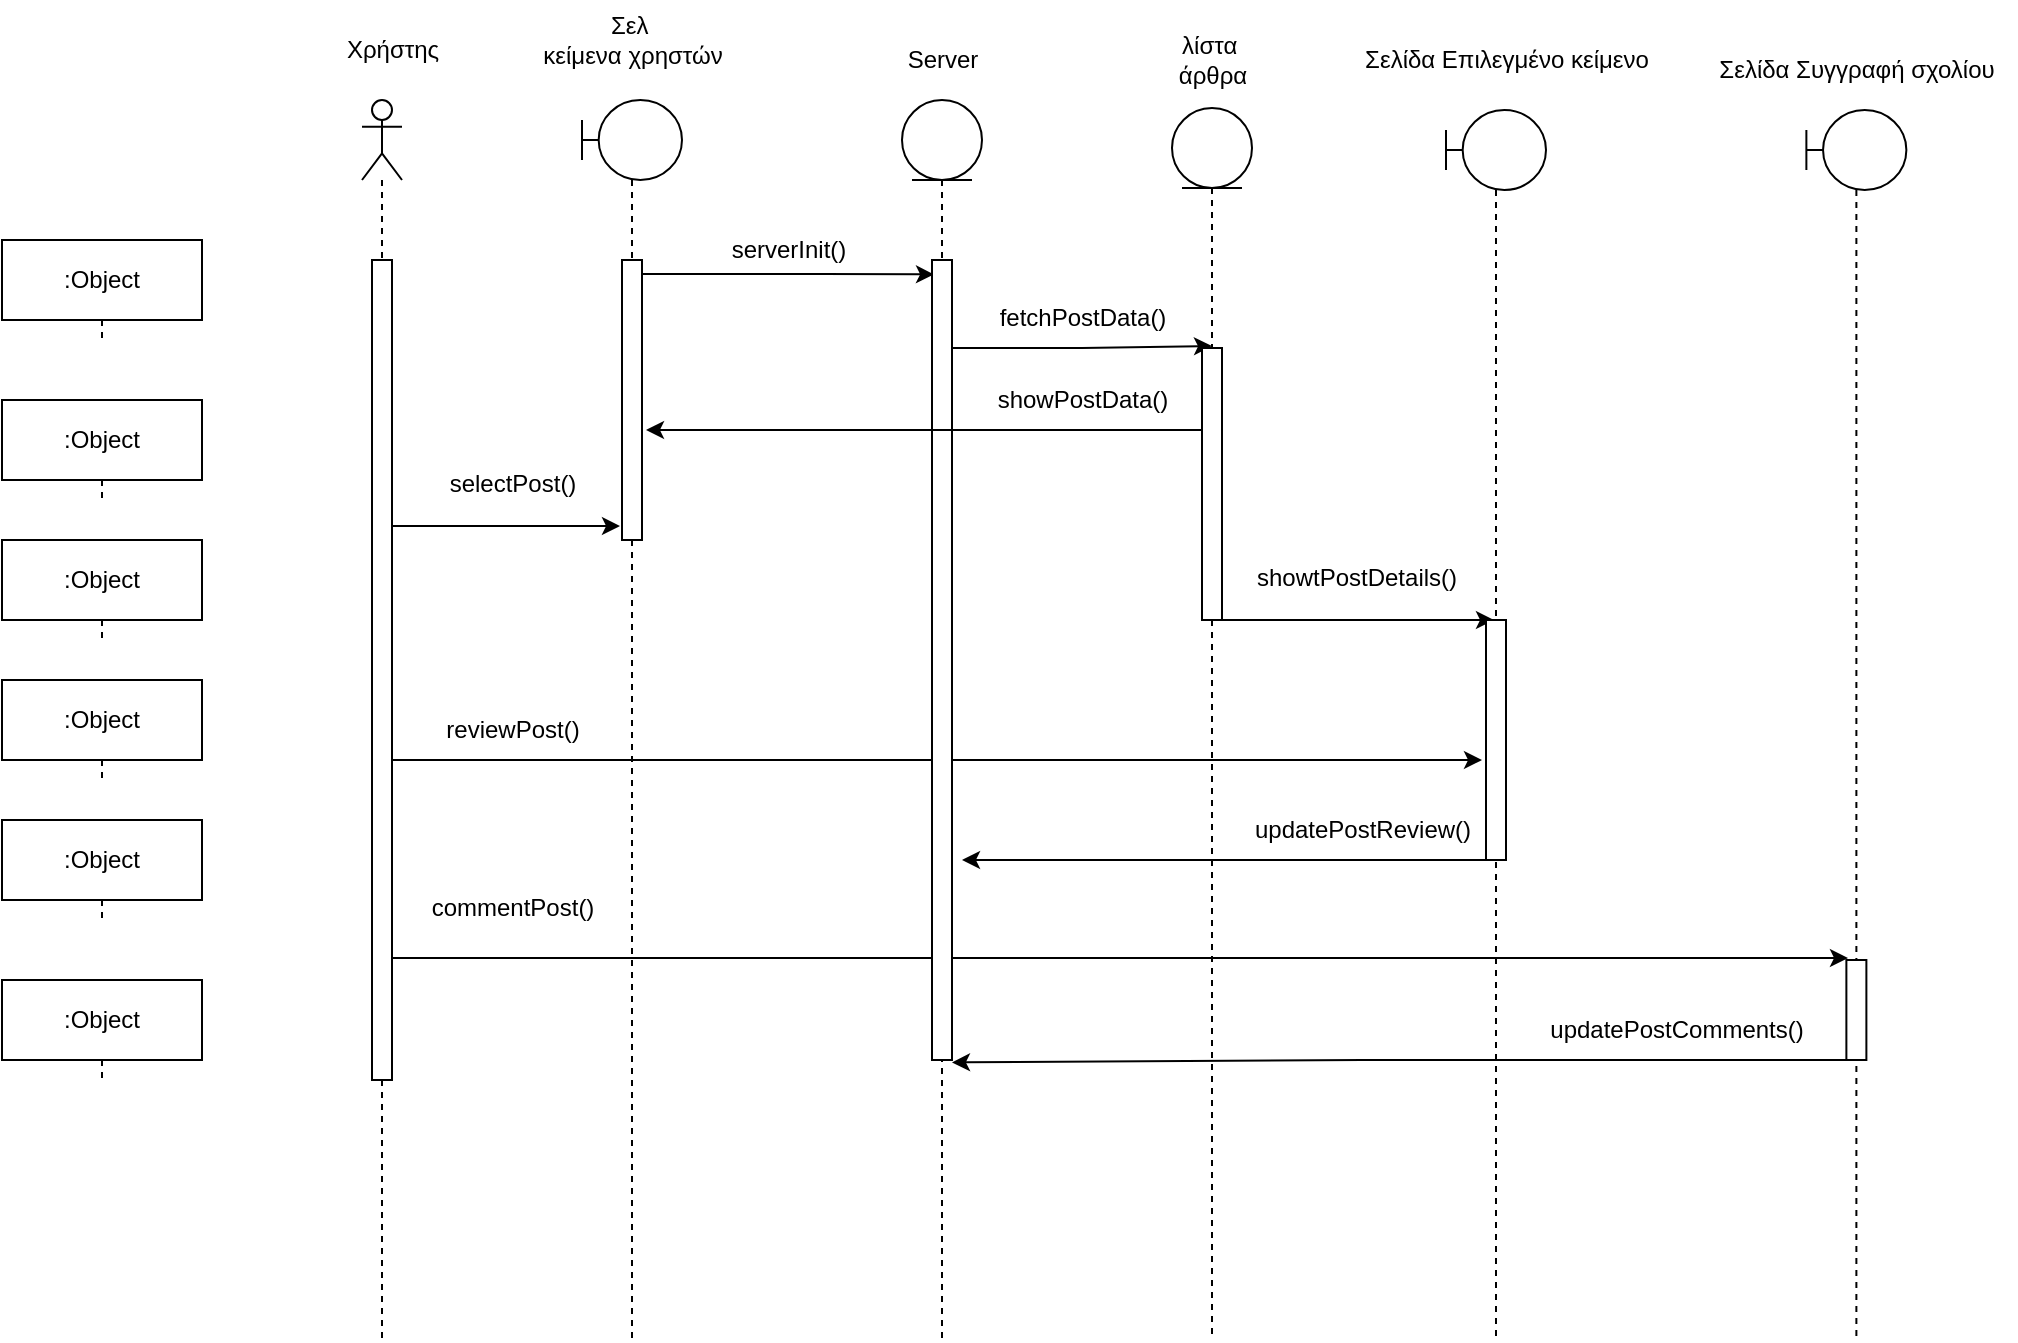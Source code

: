 <mxfile version="21.2.1" type="device">
  <diagram name="Page-1" id="_0eS75nT1C1AOaZOZIGC">
    <mxGraphModel dx="2529" dy="870" grid="1" gridSize="10" guides="1" tooltips="1" connect="1" arrows="1" fold="1" page="1" pageScale="1" pageWidth="850" pageHeight="1100" math="0" shadow="0">
      <root>
        <mxCell id="0" />
        <mxCell id="1" parent="0" />
        <mxCell id="P5B2Entr7xozEBkngnMB-3" value="" style="shape=umlLifeline;perimeter=lifelinePerimeter;whiteSpace=wrap;html=1;container=1;dropTarget=0;collapsible=0;recursiveResize=0;outlineConnect=0;portConstraint=eastwest;newEdgeStyle={&quot;edgeStyle&quot;:&quot;elbowEdgeStyle&quot;,&quot;elbow&quot;:&quot;vertical&quot;,&quot;curved&quot;:0,&quot;rounded&quot;:0};participant=umlBoundary;" vertex="1" parent="1">
          <mxGeometry x="732.19" y="265" width="50" height="615" as="geometry" />
        </mxCell>
        <mxCell id="P5B2Entr7xozEBkngnMB-6" value="" style="shape=umlLifeline;perimeter=lifelinePerimeter;whiteSpace=wrap;html=1;container=1;dropTarget=0;collapsible=0;recursiveResize=0;outlineConnect=0;portConstraint=eastwest;newEdgeStyle={&quot;edgeStyle&quot;:&quot;elbowEdgeStyle&quot;,&quot;elbow&quot;:&quot;vertical&quot;,&quot;curved&quot;:0,&quot;rounded&quot;:0};participant=umlBoundary;" vertex="1" parent="1">
          <mxGeometry x="120" y="260" width="50" height="620" as="geometry" />
        </mxCell>
        <mxCell id="P5B2Entr7xozEBkngnMB-8" value="" style="shape=umlLifeline;perimeter=lifelinePerimeter;whiteSpace=wrap;html=1;container=1;dropTarget=0;collapsible=0;recursiveResize=0;outlineConnect=0;portConstraint=eastwest;newEdgeStyle={&quot;edgeStyle&quot;:&quot;elbowEdgeStyle&quot;,&quot;elbow&quot;:&quot;vertical&quot;,&quot;curved&quot;:0,&quot;rounded&quot;:0};participant=umlBoundary;" vertex="1" parent="1">
          <mxGeometry x="552" y="265" width="50" height="615" as="geometry" />
        </mxCell>
        <mxCell id="P5B2Entr7xozEBkngnMB-10" value="" style="shape=umlLifeline;perimeter=lifelinePerimeter;whiteSpace=wrap;html=1;container=1;dropTarget=0;collapsible=0;recursiveResize=0;outlineConnect=0;portConstraint=eastwest;newEdgeStyle={&quot;edgeStyle&quot;:&quot;elbowEdgeStyle&quot;,&quot;elbow&quot;:&quot;vertical&quot;,&quot;curved&quot;:0,&quot;rounded&quot;:0};participant=umlEntity;" vertex="1" parent="1">
          <mxGeometry x="280" y="260" width="40" height="620" as="geometry" />
        </mxCell>
        <mxCell id="P5B2Entr7xozEBkngnMB-12" value="" style="shape=umlLifeline;perimeter=lifelinePerimeter;whiteSpace=wrap;html=1;container=1;dropTarget=0;collapsible=0;recursiveResize=0;outlineConnect=0;portConstraint=eastwest;newEdgeStyle={&quot;edgeStyle&quot;:&quot;elbowEdgeStyle&quot;,&quot;elbow&quot;:&quot;vertical&quot;,&quot;curved&quot;:0,&quot;rounded&quot;:0};participant=umlActor;" vertex="1" parent="1">
          <mxGeometry x="10" y="260" width="20" height="620" as="geometry" />
        </mxCell>
        <mxCell id="P5B2Entr7xozEBkngnMB-14" value="Σελ&amp;nbsp;&lt;br&gt;κείμενα χρηστών" style="text;html=1;align=center;verticalAlign=middle;resizable=0;points=[];autosize=1;strokeColor=none;fillColor=none;" vertex="1" parent="1">
          <mxGeometry x="90" y="210" width="110" height="40" as="geometry" />
        </mxCell>
        <mxCell id="P5B2Entr7xozEBkngnMB-15" value="Server" style="text;html=1;align=center;verticalAlign=middle;resizable=0;points=[];autosize=1;strokeColor=none;fillColor=none;" vertex="1" parent="1">
          <mxGeometry x="270" y="225" width="60" height="30" as="geometry" />
        </mxCell>
        <mxCell id="P5B2Entr7xozEBkngnMB-16" value="Σελίδα Επιλεγμένο κείμενο" style="text;html=1;align=center;verticalAlign=middle;resizable=0;points=[];autosize=1;strokeColor=none;fillColor=none;" vertex="1" parent="1">
          <mxGeometry x="497" y="225" width="170" height="30" as="geometry" />
        </mxCell>
        <mxCell id="P5B2Entr7xozEBkngnMB-17" value="Σελίδα Συγγραφή σχολίου" style="text;html=1;align=center;verticalAlign=middle;resizable=0;points=[];autosize=1;strokeColor=none;fillColor=none;" vertex="1" parent="1">
          <mxGeometry x="677" y="230" width="160" height="30" as="geometry" />
        </mxCell>
        <mxCell id="P5B2Entr7xozEBkngnMB-19" value=":Object" style="shape=umlLifeline;perimeter=lifelinePerimeter;whiteSpace=wrap;html=1;container=1;collapsible=0;recursiveResize=0;outlineConnect=0;" vertex="1" parent="1">
          <mxGeometry x="-170" y="550" width="100" height="50" as="geometry" />
        </mxCell>
        <mxCell id="P5B2Entr7xozEBkngnMB-20" value=":Object" style="shape=umlLifeline;perimeter=lifelinePerimeter;whiteSpace=wrap;html=1;container=1;collapsible=0;recursiveResize=0;outlineConnect=0;" vertex="1" parent="1">
          <mxGeometry x="-170" y="620" width="100" height="50" as="geometry" />
        </mxCell>
        <mxCell id="P5B2Entr7xozEBkngnMB-21" value=":Object" style="shape=umlLifeline;perimeter=lifelinePerimeter;whiteSpace=wrap;html=1;container=1;collapsible=0;recursiveResize=0;outlineConnect=0;" vertex="1" parent="1">
          <mxGeometry x="-170" y="700" width="100" height="50" as="geometry" />
        </mxCell>
        <mxCell id="P5B2Entr7xozEBkngnMB-22" value=":Object" style="shape=umlLifeline;perimeter=lifelinePerimeter;whiteSpace=wrap;html=1;container=1;collapsible=0;recursiveResize=0;outlineConnect=0;" vertex="1" parent="1">
          <mxGeometry x="-170" y="330" width="100" height="50" as="geometry" />
        </mxCell>
        <mxCell id="P5B2Entr7xozEBkngnMB-23" value=":Object" style="shape=umlLifeline;perimeter=lifelinePerimeter;whiteSpace=wrap;html=1;container=1;collapsible=0;recursiveResize=0;outlineConnect=0;" vertex="1" parent="1">
          <mxGeometry x="-170" y="410" width="100" height="50" as="geometry" />
        </mxCell>
        <mxCell id="P5B2Entr7xozEBkngnMB-24" value=":Object" style="shape=umlLifeline;perimeter=lifelinePerimeter;whiteSpace=wrap;html=1;container=1;collapsible=0;recursiveResize=0;outlineConnect=0;" vertex="1" parent="1">
          <mxGeometry x="-170" y="480" width="100" height="50" as="geometry" />
        </mxCell>
        <mxCell id="P5B2Entr7xozEBkngnMB-26" value="Χρήστης" style="text;html=1;align=center;verticalAlign=middle;resizable=0;points=[];autosize=1;strokeColor=none;fillColor=none;" vertex="1" parent="1">
          <mxGeometry x="-10" y="220" width="70" height="30" as="geometry" />
        </mxCell>
        <mxCell id="P5B2Entr7xozEBkngnMB-86" value="" style="endArrow=classic;html=1;rounded=0;entryX=0.1;entryY=0.018;entryDx=0;entryDy=0;entryPerimeter=0;" edge="1" parent="1" target="P5B2Entr7xozEBkngnMB-114">
          <mxGeometry width="50" height="50" relative="1" as="geometry">
            <mxPoint x="144.5" y="347" as="sourcePoint" />
            <mxPoint x="299.5" y="347" as="targetPoint" />
            <Array as="points">
              <mxPoint x="170" y="347" />
              <mxPoint x="240" y="347" />
            </Array>
          </mxGeometry>
        </mxCell>
        <mxCell id="P5B2Entr7xozEBkngnMB-87" value="serverInit()" style="text;html=1;align=center;verticalAlign=middle;resizable=0;points=[];autosize=1;strokeColor=none;fillColor=none;" vertex="1" parent="1">
          <mxGeometry x="183" y="320" width="80" height="30" as="geometry" />
        </mxCell>
        <mxCell id="P5B2Entr7xozEBkngnMB-90" value="" style="endArrow=classic;html=1;rounded=0;entryX=-0.1;entryY=0.95;entryDx=0;entryDy=0;entryPerimeter=0;" edge="1" parent="1" target="P5B2Entr7xozEBkngnMB-112">
          <mxGeometry width="50" height="50" relative="1" as="geometry">
            <mxPoint x="19.5" y="473" as="sourcePoint" />
            <mxPoint x="145" y="473" as="targetPoint" />
            <Array as="points">
              <mxPoint x="50.5" y="473" />
              <mxPoint x="120.5" y="473" />
            </Array>
          </mxGeometry>
        </mxCell>
        <mxCell id="P5B2Entr7xozEBkngnMB-91" value="selectPost()" style="text;html=1;align=center;verticalAlign=middle;resizable=0;points=[];autosize=1;strokeColor=none;fillColor=none;" vertex="1" parent="1">
          <mxGeometry x="40" y="437" width="90" height="30" as="geometry" />
        </mxCell>
        <mxCell id="P5B2Entr7xozEBkngnMB-92" value="" style="shape=umlLifeline;perimeter=lifelinePerimeter;whiteSpace=wrap;html=1;container=1;dropTarget=0;collapsible=0;recursiveResize=0;outlineConnect=0;portConstraint=eastwest;newEdgeStyle={&quot;edgeStyle&quot;:&quot;elbowEdgeStyle&quot;,&quot;elbow&quot;:&quot;vertical&quot;,&quot;curved&quot;:0,&quot;rounded&quot;:0};participant=umlEntity;" vertex="1" parent="1">
          <mxGeometry x="415" y="264" width="40" height="616" as="geometry" />
        </mxCell>
        <mxCell id="P5B2Entr7xozEBkngnMB-93" value="λίστα&amp;nbsp;&lt;br&gt;άρθρα" style="text;html=1;align=center;verticalAlign=middle;resizable=0;points=[];autosize=1;strokeColor=none;fillColor=none;" vertex="1" parent="1">
          <mxGeometry x="405" y="220" width="60" height="40" as="geometry" />
        </mxCell>
        <mxCell id="P5B2Entr7xozEBkngnMB-95" value="fetchPostData()" style="text;html=1;align=center;verticalAlign=middle;resizable=0;points=[];autosize=1;strokeColor=none;fillColor=none;" vertex="1" parent="1">
          <mxGeometry x="315" y="354" width="110" height="30" as="geometry" />
        </mxCell>
        <mxCell id="P5B2Entr7xozEBkngnMB-96" value="" style="endArrow=classic;html=1;rounded=0;entryX=0.5;entryY=-0.007;entryDx=0;entryDy=0;entryPerimeter=0;" edge="1" parent="1" target="P5B2Entr7xozEBkngnMB-115">
          <mxGeometry width="50" height="50" relative="1" as="geometry">
            <mxPoint x="299.5" y="384" as="sourcePoint" />
            <mxPoint x="434.5" y="384" as="targetPoint" />
            <Array as="points">
              <mxPoint x="370" y="384" />
            </Array>
          </mxGeometry>
        </mxCell>
        <mxCell id="P5B2Entr7xozEBkngnMB-99" value="showPostData()" style="text;html=1;align=center;verticalAlign=middle;resizable=0;points=[];autosize=1;strokeColor=none;fillColor=none;" vertex="1" parent="1">
          <mxGeometry x="315" y="395" width="110" height="30" as="geometry" />
        </mxCell>
        <mxCell id="P5B2Entr7xozEBkngnMB-101" value="showtPostDetails()" style="text;html=1;align=center;verticalAlign=middle;resizable=0;points=[];autosize=1;strokeColor=none;fillColor=none;" vertex="1" parent="1">
          <mxGeometry x="447" y="484" width="120" height="30" as="geometry" />
        </mxCell>
        <mxCell id="P5B2Entr7xozEBkngnMB-103" value="" style="endArrow=classic;html=1;rounded=0;" edge="1" parent="1" source="P5B2Entr7xozEBkngnMB-12">
          <mxGeometry width="50" height="50" relative="1" as="geometry">
            <mxPoint x="520" y="590" as="sourcePoint" />
            <mxPoint x="570" y="590" as="targetPoint" />
            <Array as="points">
              <mxPoint x="300" y="590" />
            </Array>
          </mxGeometry>
        </mxCell>
        <mxCell id="P5B2Entr7xozEBkngnMB-104" value="reviewPost()" style="text;html=1;align=center;verticalAlign=middle;resizable=0;points=[];autosize=1;strokeColor=none;fillColor=none;" vertex="1" parent="1">
          <mxGeometry x="40" y="560" width="90" height="30" as="geometry" />
        </mxCell>
        <mxCell id="P5B2Entr7xozEBkngnMB-105" value="" style="endArrow=classic;html=1;rounded=0;" edge="1" parent="1" source="P5B2Entr7xozEBkngnMB-8">
          <mxGeometry width="50" height="50" relative="1" as="geometry">
            <mxPoint x="520" y="590" as="sourcePoint" />
            <mxPoint x="310" y="640" as="targetPoint" />
            <Array as="points">
              <mxPoint x="440" y="640" />
            </Array>
          </mxGeometry>
        </mxCell>
        <mxCell id="P5B2Entr7xozEBkngnMB-106" value="updatePostReview()" style="text;html=1;align=center;verticalAlign=middle;resizable=0;points=[];autosize=1;strokeColor=none;fillColor=none;" vertex="1" parent="1">
          <mxGeometry x="445" y="610" width="130" height="30" as="geometry" />
        </mxCell>
        <mxCell id="P5B2Entr7xozEBkngnMB-107" value="" style="endArrow=classic;html=1;rounded=0;entryX=0.081;entryY=-0.02;entryDx=0;entryDy=0;entryPerimeter=0;" edge="1" parent="1" target="P5B2Entr7xozEBkngnMB-118">
          <mxGeometry width="50" height="50" relative="1" as="geometry">
            <mxPoint x="19.5" y="689" as="sourcePoint" />
            <mxPoint x="690" y="690" as="targetPoint" />
            <Array as="points">
              <mxPoint x="410" y="689" />
            </Array>
          </mxGeometry>
        </mxCell>
        <mxCell id="P5B2Entr7xozEBkngnMB-108" value="commentPost()" style="text;html=1;align=center;verticalAlign=middle;resizable=0;points=[];autosize=1;strokeColor=none;fillColor=none;" vertex="1" parent="1">
          <mxGeometry x="35" y="649" width="100" height="30" as="geometry" />
        </mxCell>
        <mxCell id="P5B2Entr7xozEBkngnMB-109" value="" style="endArrow=classic;html=1;rounded=0;entryX=1;entryY=1.003;entryDx=0;entryDy=0;entryPerimeter=0;" edge="1" parent="1" source="P5B2Entr7xozEBkngnMB-3" target="P5B2Entr7xozEBkngnMB-114">
          <mxGeometry width="50" height="50" relative="1" as="geometry">
            <mxPoint x="520" y="590" as="sourcePoint" />
            <mxPoint x="570" y="540" as="targetPoint" />
            <Array as="points">
              <mxPoint x="510" y="740" />
            </Array>
          </mxGeometry>
        </mxCell>
        <mxCell id="P5B2Entr7xozEBkngnMB-110" value="updatePostComments()" style="text;html=1;align=center;verticalAlign=middle;resizable=0;points=[];autosize=1;strokeColor=none;fillColor=none;" vertex="1" parent="1">
          <mxGeometry x="592.19" y="710" width="150" height="30" as="geometry" />
        </mxCell>
        <mxCell id="P5B2Entr7xozEBkngnMB-111" value="" style="html=1;points=[];perimeter=orthogonalPerimeter;fontSize=11;" vertex="1" parent="1">
          <mxGeometry x="15" y="340" width="10" height="410" as="geometry" />
        </mxCell>
        <mxCell id="P5B2Entr7xozEBkngnMB-112" value="" style="html=1;points=[];perimeter=orthogonalPerimeter;fontSize=11;" vertex="1" parent="1">
          <mxGeometry x="140" y="340" width="10" height="140" as="geometry" />
        </mxCell>
        <mxCell id="P5B2Entr7xozEBkngnMB-113" value="" style="endArrow=classic;html=1;rounded=0;entryX=0.4;entryY=0;entryDx=0;entryDy=0;entryPerimeter=0;" edge="1" parent="1" source="P5B2Entr7xozEBkngnMB-115" target="P5B2Entr7xozEBkngnMB-117">
          <mxGeometry width="50" height="50" relative="1" as="geometry">
            <mxPoint x="520" y="580" as="sourcePoint" />
            <mxPoint x="560" y="520" as="targetPoint" />
            <Array as="points">
              <mxPoint x="520" y="520" />
            </Array>
          </mxGeometry>
        </mxCell>
        <mxCell id="P5B2Entr7xozEBkngnMB-114" value="" style="html=1;points=[];perimeter=orthogonalPerimeter;fontSize=11;" vertex="1" parent="1">
          <mxGeometry x="295" y="340" width="10" height="400" as="geometry" />
        </mxCell>
        <mxCell id="P5B2Entr7xozEBkngnMB-98" value="" style="endArrow=classic;html=1;rounded=0;entryX=1.2;entryY=0.607;entryDx=0;entryDy=0;entryPerimeter=0;" edge="1" parent="1" target="P5B2Entr7xozEBkngnMB-112">
          <mxGeometry width="50" height="50" relative="1" as="geometry">
            <mxPoint x="434.5" y="425" as="sourcePoint" />
            <mxPoint x="170" y="425" as="targetPoint" />
            <Array as="points">
              <mxPoint x="350" y="425" />
            </Array>
          </mxGeometry>
        </mxCell>
        <mxCell id="P5B2Entr7xozEBkngnMB-116" value="" style="endArrow=classic;html=1;rounded=0;" edge="1" parent="1" source="P5B2Entr7xozEBkngnMB-92" target="P5B2Entr7xozEBkngnMB-115">
          <mxGeometry width="50" height="50" relative="1" as="geometry">
            <mxPoint x="435" y="520" as="sourcePoint" />
            <mxPoint x="577" y="520" as="targetPoint" />
            <Array as="points" />
          </mxGeometry>
        </mxCell>
        <mxCell id="P5B2Entr7xozEBkngnMB-115" value="" style="html=1;points=[];perimeter=orthogonalPerimeter;fontSize=11;" vertex="1" parent="1">
          <mxGeometry x="430" y="384" width="10" height="136" as="geometry" />
        </mxCell>
        <mxCell id="P5B2Entr7xozEBkngnMB-117" value="" style="html=1;points=[];perimeter=orthogonalPerimeter;fontSize=11;" vertex="1" parent="1">
          <mxGeometry x="572" y="520" width="10" height="120" as="geometry" />
        </mxCell>
        <mxCell id="P5B2Entr7xozEBkngnMB-118" value="" style="html=1;points=[];perimeter=orthogonalPerimeter;fontSize=11;" vertex="1" parent="1">
          <mxGeometry x="752.19" y="690" width="10" height="50" as="geometry" />
        </mxCell>
      </root>
    </mxGraphModel>
  </diagram>
</mxfile>
